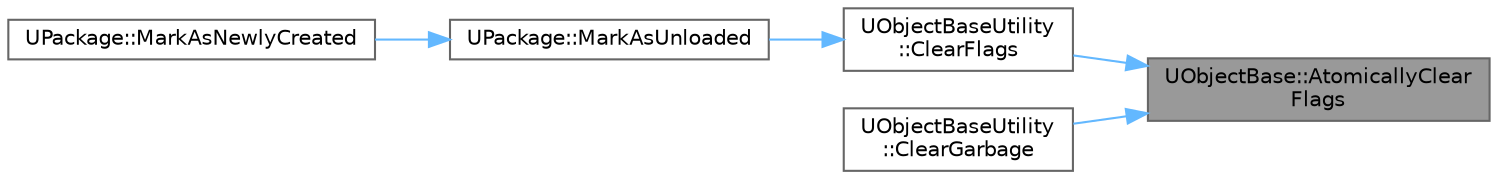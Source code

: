 digraph "UObjectBase::AtomicallyClearFlags"
{
 // INTERACTIVE_SVG=YES
 // LATEX_PDF_SIZE
  bgcolor="transparent";
  edge [fontname=Helvetica,fontsize=10,labelfontname=Helvetica,labelfontsize=10];
  node [fontname=Helvetica,fontsize=10,shape=box,height=0.2,width=0.4];
  rankdir="RL";
  Node1 [id="Node000001",label="UObjectBase::AtomicallyClear\lFlags",height=0.2,width=0.4,color="gray40", fillcolor="grey60", style="filled", fontcolor="black",tooltip="Atomically clears the specified flags."];
  Node1 -> Node2 [id="edge1_Node000001_Node000002",dir="back",color="steelblue1",style="solid",tooltip=" "];
  Node2 [id="Node000002",label="UObjectBaseUtility\l::ClearFlags",height=0.2,width=0.4,color="grey40", fillcolor="white", style="filled",URL="$d6/d7b/classUObjectBaseUtility.html#aef43a0f0c4e8ad309381e59d8276ab75",tooltip="Clears subset of flags for a specific object."];
  Node2 -> Node3 [id="edge2_Node000002_Node000003",dir="back",color="steelblue1",style="solid",tooltip=" "];
  Node3 [id="Node000003",label="UPackage::MarkAsUnloaded",height=0.2,width=0.4,color="grey40", fillcolor="white", style="filled",URL="$da/d4a/classUPackage.html#a8da5de13ec7520626cdd4c4fde44506a",tooltip="Marks this package as unloaded."];
  Node3 -> Node4 [id="edge3_Node000003_Node000004",dir="back",color="steelblue1",style="solid",tooltip=" "];
  Node4 [id="Node000004",label="UPackage::MarkAsNewlyCreated",height=0.2,width=0.4,color="grey40", fillcolor="white", style="filled",URL="$da/d4a/classUPackage.html#a8a8a517b0ca668d396c3d227c36a959c",tooltip="Marks this package as newly created (has no corresponding file on disk)."];
  Node1 -> Node5 [id="edge4_Node000001_Node000005",dir="back",color="steelblue1",style="solid",tooltip=" "];
  Node5 [id="Node000005",label="UObjectBaseUtility\l::ClearGarbage",height=0.2,width=0.4,color="grey40", fillcolor="white", style="filled",URL="$d6/d7b/classUObjectBaseUtility.html#a38fd8c944829540837ba3b31a27e21de",tooltip="Unmarks this object as Garbage."];
}
